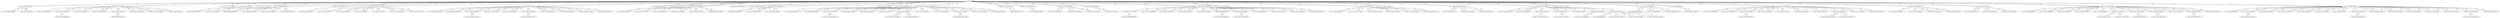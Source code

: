 graph {
n0 [label="n0 (0.0)"];
n1 [label="n1 (2.095614194869995)"];
n2 [label="n2 (3.1135501861572266)"];
n3 [label="n3 (1.4575371742248535)"];
n4 [label="n4 (3.742044687271118)"];
n5 [label="n5 (3.3360018730163574)"];
n6 [label="n6 (2.732335686683655)"];
n7 [label="n7 (2.151280164718628)"];
n8 [label="n8 (2.9545629024505615)"];
n9 [label="n9 (2.7620902061462402)"];
n10 [label="n10 (2.8793283700942993)"];
n11 [label="n11 (2.4860750436782837)"];
n12 [label="n12 (2.2187111377716064)"];
n13 [label="n13 (2.364891529083252)"];
n14 [label="n14 (2.9895962476730347)"];
n15 [label="n15 (3.74674391746521)"];
n16 [label="n16 (2.5208396911621094)"];
n17 [label="n17 (2.2023861408233643)"];
n18 [label="n18 (3.1712225675582886)"];
n19 [label="n19 (3.401695132255554)"];
n20 [label="n20 (3.3262161016464233)"];
n21 [label="n21 (1.58615243434906)"];
n22 [label="n22 (3.078918218612671)"];
n23 [label="n23 (3.531572937965393)"];
n24 [label="n24 (2.8050860166549683)"];
n25 [label="n25 (2.5326974391937256)"];
n26 [label="n26 (3.7189950942993164)"];
n27 [label="n27 (3.8645862340927124)"];
n28 [label="n28 (3.2778104543685913)"];
n29 [label="n29 (2.3575791120529175)"];
n30 [label="n30 (2.527132749557495)"];
n31 [label="n31 (1.5934089422225952)"];
n32 [label="n32 (2.7306817770004272)"];
n33 [label="n33 (3.931510806083679)"];
n34 [label="n34 (3.541082501411438)"];
n35 [label="n35 (3.214013934135437)"];
n36 [label="n36 (2.1832844018936157)"];
n37 [label="n37 (3.8227962255477905)"];
n38 [label="n38 (2.1742758750915527)"];
n39 [label="n39 (1.3342074155807495)"];
n40 [label="n40 (3.490009069442749)"];
n41 [label="n41 (2.2507834434509277)"];
n42 [label="n42 (2.852898359298706)"];
n43 [label="n43 (2.251860737800598)"];
n44 [label="n44 (2.601413130760193)"];
n45 [label="n45 (2.3504878282546997)"];
n46 [label="n46 (3.580533981323242)"];
n47 [label="n47 (2.756877303123474)"];
n48 [label="n48 (2.6614845991134644)"];
n49 [label="n49 (2.9190889596939087)"];
n50 [label="n50 (3.4948527812957764)"];
n51 [label="n51 (3.292666435241699)"];
n52 [label="n52 (2.6149957180023193)"];
n53 [label="n53 (3.36018967628479)"];
n54 [label="n54 (3.472711443901062)"];
n55 [label="n55 (2.3907065391540527)"];
n56 [label="n56 (3.823777198791504)"];
n57 [label="n57 (3.4043495655059814)"];
n58 [label="n58 (2.5876753330230713)"];
n59 [label="n59 (3.526914119720459)"];
n60 [label="n60 (2.999040722846985)"];
n61 [label="n61 (2.5073647499084473)"];
n62 [label="n62 (2.796029567718506)"];
n63 [label="n63 (2.3891485929489136)"];
n64 [label="n64 (2.1593252420425415)"];
n65 [label="n65 (1.2432540655136108)"];
n66 [label="n66 (3.245201587677002)"];
n67 [label="n67 (3.6342952251434326)"];
n68 [label="n68 (2.822216749191284)"];
n69 [label="n69 (2.2843230962753296)"];
n70 [label="n70 (3.3659588098526)"];
n71 [label="n71 (3.373307943344116)"];
n72 [label="n72 (3.227998733520508)"];
n73 [label="n73 (3.7131279706954956)"];
n74 [label="n74 (2.528601050376892)"];
n75 [label="n75 (3.3920583724975586)"];
n76 [label="n76 (3.4363033771514893)"];
n77 [label="n77 (2.4210768938064575)"];
n78 [label="n78 (2.879098057746887)"];
n79 [label="n79 (3.1444061994552612)"];
n80 [label="n80 (3.904930591583252)"];
n81 [label="n81 (2.286919116973877)"];
n82 [label="n82 (2.543503761291504)"];
n83 [label="n83 (2.2940404415130615)"];
n84 [label="n84 (2.9464218616485596)"];
n85 [label="n85 (3.256697654724121)"];
n86 [label="n86 (2.9264272451400757)"];
n87 [label="n87 (2.927902579307556)"];
n88 [label="n88 (3.7782446146011353)"];
n89 [label="n89 (3.315905451774597)"];
n90 [label="n90 (3.0122244358062744)"];
n91 [label="n91 (2.8444327116012573)"];
n92 [label="n92 (2.9332919120788574)"];
n93 [label="n93 (3.1479660272598267)"];
n94 [label="n94 (2.4769142866134644)"];
n95 [label="n95 (1.9221397638320923)"];
n96 [label="n96 (3.7273025512695312)"];
n97 [label="n97 (3.176249384880066)"];
n98 [label="n98 (2.179172158241272)"];
n99 [label="n99 (2.94642436504364)"];
n100 [label="n100 (2.6348201036453247)"];
n101 [label="n101 (2.520807981491089)"];
n102 [label="n102 (2.9404407739639282)"];
n103 [label="n103 (2.7530633211135864)"];
n104 [label="n104 (2.3930822610855103)"];
n105 [label="n105 (3.578974723815918)"];
n106 [label="n106 (3.3212043046951294)"];
n107 [label="n107 (2.631290316581726)"];
n108 [label="n108 (1.9220221042633057)"];
n109 [label="n109 (2.5663589239120483)"];
n110 [label="n110 (3.9536458253860474)"];
n111 [label="n111 (2.5998785495758057)"];
n112 [label="n112 (3.3272488117218018)"];
n113 [label="n113 (3.5118608474731445)"];
n114 [label="n114 (3.0087380409240723)"];
n115 [label="n115 (3.7221109867095947)"];
n116 [label="n116 (3.3544448614120483)"];
n117 [label="n117 (3.1925498247146606)"];
n118 [label="n118 (2.4927107095718384)"];
n119 [label="n119 (3.0664713382720947)"];
n120 [label="n120 (4.0083383321762085)"];
n121 [label="n121 (3.467618227005005)"];
n122 [label="n122 (3.0484927892684937)"];
n123 [label="n123 (3.450177550315857)"];
n124 [label="n124 (2.7558767795562744)"];
n125 [label="n125 (3.4574207067489624)"];
n126 [label="n126 (2.4031684398651123)"];
n127 [label="n127 (3.875936269760132)"];
n128 [label="n128 (4.042543888092041)"];
n129 [label="n129 (3.475661277770996)"];
n130 [label="n130 (2.9674445390701294)"];
n131 [label="n131 (2.6597200632095337)"];
n132 [label="n132 (3.2572542428970337)"];
n133 [label="n133 (2.9260358810424805)"];
n134 [label="n134 (2.282265305519104)"];
n135 [label="n135 (2.451704263687134)"];
n136 [label="n136 (1.012003779411316)"];
n137 [label="n137 (3.0731412172317505)"];
n138 [label="n138 (2.204435110092163)"];
n139 [label="n139 (2.7918150424957275)"];
n140 [label="n140 (2.711422324180603)"];
n141 [label="n141 (3.6304900646209717)"];
n142 [label="n142 (2.6518056392669678)"];
n143 [label="n143 (3.145105481147766)"];
n144 [label="n144 (1.903960943222046)"];
n145 [label="n145 (2.4198864698410034)"];
n146 [label="n146 (2.8194780349731445)"];
n147 [label="n147 (3.697119951248169)"];
n148 [label="n148 (1.0438578128814697)"];
n149 [label="n149 (2.8149205446243286)"];
n150 [label="n150 (3.1833865642547607)"];
n151 [label="n151 (3.450223445892334)"];
n152 [label="n152 (3.607421636581421)"];
n153 [label="n153 (2.6736360788345337)"];
n154 [label="n154 (1.88821542263031)"];
n155 [label="n155 (3.522903323173523)"];
n156 [label="n156 (2.9611676931381226)"];
n157 [label="n157 (3.3470622301101685)"];
n158 [label="n158 (1.7945058345794678)"];
n159 [label="n159 (2.451316237449646)"];
n160 [label="n160 (3.3497021198272705)"];
n161 [label="n161 (4.102025389671326)"];
n162 [label="n162 (3.7422244548797607)"];
n163 [label="n163 (1.2182176113128662)"];
n164 [label="n164 (3.0458391904830933)"];
n165 [label="n165 (2.663068413734436)"];
n166 [label="n166 (2.9985333681106567)"];
n167 [label="n167 (3.8492980003356934)"];
n168 [label="n168 (2.9334359169006348)"];
n169 [label="n169 (2.8510992527008057)"];
n170 [label="n170 (3.681231379508972)"];
n171 [label="n171 (2.7101606130599976)"];
n172 [label="n172 (3.5207812786102295)"];
n173 [label="n173 (2.4439282417297363)"];
n174 [label="n174 (1.8268171548843384)"];
n175 [label="n175 (2.550342559814453)"];
n176 [label="n176 (3.279481053352356)"];
n177 [label="n177 (2.618560552597046)"];
n178 [label="n178 (3.383295178413391)"];
n179 [label="n179 (3.864837884902954)"];
n180 [label="n180 (1.4378479719161987)"];
n181 [label="n181 (2.998623490333557)"];
n182 [label="n182 (3.538535714149475)"];
n183 [label="n183 (2.6441619396209717)"];
n184 [label="n184 (1.8230278491973877)"];
n185 [label="n185 (3.134673833847046)"];
n186 [label="n186 (3.0694628953933716)"];
n187 [label="n187 (3.584529757499695)"];
n188 [label="n188 (3.037608027458191)"];
n189 [label="n189 (2.01677143573761)"];
n190 [label="n190 (1.1140813827514648)"];
n191 [label="n191 (2.4919480085372925)"];
n192 [label="n192 (3.0720722675323486)"];
n193 [label="n193 (2.8471689224243164)"];
n194 [label="n194 (2.8662489652633667)"];
n195 [label="n195 (3.033255457878113)"];
n196 [label="n196 (2.1437708139419556)"];
n197 [label="n197 (1.052464485168457)"];
n198 [label="n198 (3.092900514602661)"];
n199 [label="n199 (2.5891631841659546)"];
n0 -- n190 [weight=1.0 label=1.0];
n0 -- n108 [weight=1.0 label=1.0];
n0 -- n136 [weight=1.0 label=1.0];
n0 -- n1 [weight=1.0 label=1.0];
n0 -- n184 [weight=1.0 label=1.0];
n0 -- n92 [weight=1.0 label=1.0];
n0 -- n144 [weight=1.0 label=1.0];
n0 -- n145 [weight=1.0 label=1.0];
n0 -- n158 [weight=1.0 label=1.0];
n0 -- n174 [weight=1.0 label=1.0];
n0 -- n180 [weight=1.0 label=1.0];
n0 -- n3 [weight=1.0 label=1.0];
n0 -- n103 [weight=1.0 label=1.0];
n0 -- n157 [weight=1.0 label=1.0];
n0 -- n31 [weight=1.0 label=1.0];
n0 -- n148 [weight=1.0 label=1.0];
n0 -- n173 [weight=1.0 label=1.0];
n0 -- n139 [weight=1.0 label=1.0];
n0 -- n66 [weight=1.0 label=1.0];
n0 -- n175 [weight=1.0 label=1.0];
n0 -- n39 [weight=1.0 label=1.0];
n0 -- n12 [weight=1.0 label=1.0];
n0 -- n65 [weight=1.0 label=1.0];
n0 -- n0 [weight=1.0 label=1.0];
n0 -- n163 [weight=1.0 label=1.0];
n0 -- n154 [weight=1.0 label=1.0];
n0 -- n102 [weight=1.0 label=1.0];
n0 -- n131 [weight=1.0 label=1.0];
n0 -- n189 [weight=1.0 label=1.0];
n0 -- n38 [weight=1.0 label=1.0];
n0 -- n121 [weight=1.0 label=1.0];
n0 -- n95 [weight=1.0 label=1.0];
n0 -- n149 [weight=1.0 label=1.0];
n0 -- n0 [weight=1.0 label=1.0];
n0 -- n138 [weight=1.0 label=1.0];
n0 -- n21 [weight=1.0 label=1.0];
n0 -- n197 [weight=1.0 label=1.0];
n0 -- n30 [weight=1.0 label=1.0];
n1 -- n0 [weight=1.0 label=1.0];
n1 -- n53 [weight=1.0 label=1.0];
n1 -- n51 [weight=1.0 label=1.0];
n2 -- n163 [weight=1.0 label=1.0];
n3 -- n90 [weight=1.0 label=1.0];
n3 -- n119 [weight=1.0 label=1.0];
n3 -- n0 [weight=1.0 label=1.0];
n3 -- n28 [weight=1.0 label=1.0];
n3 -- n188 [weight=1.0 label=1.0];
n3 -- n52 [weight=1.0 label=1.0];
n3 -- n169 [weight=1.0 label=1.0];
n3 -- n47 [weight=1.0 label=1.0];
n3 -- n107 [weight=1.0 label=1.0];
n4 -- n98 [weight=1.0 label=1.0];
n5 -- n95 [weight=1.0 label=1.0];
n6 -- n197 [weight=1.0 label=1.0];
n7 -- n67 [weight=1.0 label=1.0];
n7 -- n197 [weight=1.0 label=1.0];
n8 -- n39 [weight=1.0 label=1.0];
n9 -- n65 [weight=1.0 label=1.0];
n10 -- n163 [weight=1.0 label=1.0];
n11 -- n197 [weight=1.0 label=1.0];
n12 -- n0 [weight=1.0 label=1.0];
n13 -- n190 [weight=1.0 label=1.0];
n14 -- n148 [weight=1.0 label=1.0];
n14 -- n128 [weight=1.0 label=1.0];
n15 -- n145 [weight=1.0 label=1.0];
n16 -- n65 [weight=1.0 label=1.0];
n17 -- n136 [weight=1.0 label=1.0];
n18 -- n148 [weight=1.0 label=1.0];
n19 -- n31 [weight=1.0 label=1.0];
n20 -- n180 [weight=1.0 label=1.0];
n21 -- n40 [weight=1.0 label=1.0];
n21 -- n0 [weight=1.0 label=1.0];
n22 -- n189 [weight=1.0 label=1.0];
n23 -- n39 [weight=1.0 label=1.0];
n24 -- n31 [weight=1.0 label=1.0];
n25 -- n163 [weight=1.0 label=1.0];
n25 -- n88 [weight=1.0 label=1.0];
n26 -- n82 [weight=1.0 label=1.0];
n27 -- n148 [weight=1.0 label=1.0];
n28 -- n3 [weight=1.0 label=1.0];
n29 -- n115 [weight=1.0 label=1.0];
n29 -- n136 [weight=1.0 label=1.0];
n30 -- n0 [weight=1.0 label=1.0];
n31 -- n142 [weight=1.0 label=1.0];
n31 -- n0 [weight=1.0 label=1.0];
n31 -- n24 [weight=1.0 label=1.0];
n31 -- n19 [weight=1.0 label=1.0];
n31 -- n111 [weight=1.0 label=1.0];
n31 -- n129 [weight=1.0 label=1.0];
n32 -- n197 [weight=1.0 label=1.0];
n33 -- n47 [weight=1.0 label=1.0];
n34 -- n95 [weight=1.0 label=1.0];
n35 -- n158 [weight=1.0 label=1.0];
n36 -- n148 [weight=1.0 label=1.0];
n37 -- n197 [weight=1.0 label=1.0];
n38 -- n96 [weight=1.0 label=1.0];
n38 -- n0 [weight=1.0 label=1.0];
n39 -- n72 [weight=1.0 label=1.0];
n39 -- n74 [weight=1.0 label=1.0];
n39 -- n156 [weight=1.0 label=1.0];
n39 -- n132 [weight=1.0 label=1.0];
n39 -- n23 [weight=1.0 label=1.0];
n39 -- n0 [weight=1.0 label=1.0];
n39 -- n8 [weight=1.0 label=1.0];
n40 -- n21 [weight=1.0 label=1.0];
n41 -- n76 [weight=1.0 label=1.0];
n41 -- n163 [weight=1.0 label=1.0];
n42 -- n148 [weight=1.0 label=1.0];
n43 -- n190 [weight=1.0 label=1.0];
n44 -- n197 [weight=1.0 label=1.0];
n45 -- n65 [weight=1.0 label=1.0];
n45 -- n113 [weight=1.0 label=1.0];
n46 -- n118 [weight=1.0 label=1.0];
n47 -- n3 [weight=1.0 label=1.0];
n47 -- n33 [weight=1.0 label=1.0];
n48 -- n136 [weight=1.0 label=1.0];
n49 -- n110 [weight=1.0 label=1.0];
n49 -- n148 [weight=1.0 label=1.0];
n50 -- n159 [weight=1.0 label=1.0];
n51 -- n1 [weight=1.0 label=1.0];
n52 -- n3 [weight=1.0 label=1.0];
n53 -- n1 [weight=1.0 label=1.0];
n54 -- n180 [weight=1.0 label=1.0];
n55 -- n136 [weight=1.0 label=1.0];
n56 -- n98 [weight=1.0 label=1.0];
n57 -- n184 [weight=1.0 label=1.0];
n58 -- n65 [weight=1.0 label=1.0];
n59 -- n158 [weight=1.0 label=1.0];
n60 -- n108 [weight=1.0 label=1.0];
n61 -- n65 [weight=1.0 label=1.0];
n62 -- n197 [weight=1.0 label=1.0];
n63 -- n148 [weight=1.0 label=1.0];
n63 -- n147 [weight=1.0 label=1.0];
n64 -- n197 [weight=1.0 label=1.0];
n64 -- n71 [weight=1.0 label=1.0];
n65 -- n194 [weight=1.0 label=1.0];
n65 -- n58 [weight=1.0 label=1.0];
n65 -- n0 [weight=1.0 label=1.0];
n65 -- n9 [weight=1.0 label=1.0];
n65 -- n165 [weight=1.0 label=1.0];
n65 -- n104 [weight=1.0 label=1.0];
n65 -- n126 [weight=1.0 label=1.0];
n65 -- n45 [weight=1.0 label=1.0];
n65 -- n133 [weight=1.0 label=1.0];
n65 -- n16 [weight=1.0 label=1.0];
n65 -- n61 [weight=1.0 label=1.0];
n66 -- n0 [weight=1.0 label=1.0];
n67 -- n7 [weight=1.0 label=1.0];
n68 -- n190 [weight=1.0 label=1.0];
n69 -- n197 [weight=1.0 label=1.0];
n70 -- n134 [weight=1.0 label=1.0];
n71 -- n64 [weight=1.0 label=1.0];
n72 -- n39 [weight=1.0 label=1.0];
n73 -- n109 [weight=1.0 label=1.0];
n74 -- n39 [weight=1.0 label=1.0];
n75 -- n83 [weight=1.0 label=1.0];
n76 -- n41 [weight=1.0 label=1.0];
n77 -- n148 [weight=1.0 label=1.0];
n78 -- n163 [weight=1.0 label=1.0];
n79 -- n154 [weight=1.0 label=1.0];
n80 -- n107 [weight=1.0 label=1.0];
n81 -- n136 [weight=1.0 label=1.0];
n82 -- n180 [weight=1.0 label=1.0];
n82 -- n26 [weight=1.0 label=1.0];
n83 -- n136 [weight=1.0 label=1.0];
n83 -- n75 [weight=1.0 label=1.0];
n83 -- n179 [weight=1.0 label=1.0];
n84 -- n174 [weight=1.0 label=1.0];
n85 -- n138 [weight=1.0 label=1.0];
n86 -- n180 [weight=1.0 label=1.0];
n87 -- n174 [weight=1.0 label=1.0];
n88 -- n25 [weight=1.0 label=1.0];
n89 -- n180 [weight=1.0 label=1.0];
n90 -- n3 [weight=1.0 label=1.0];
n91 -- n180 [weight=1.0 label=1.0];
n92 -- n0 [weight=1.0 label=1.0];
n93 -- n190 [weight=1.0 label=1.0];
n94 -- n197 [weight=1.0 label=1.0];
n95 -- n105 [weight=1.0 label=1.0];
n95 -- n160 [weight=1.0 label=1.0];
n95 -- n0 [weight=1.0 label=1.0];
n95 -- n166 [weight=1.0 label=1.0];
n95 -- n34 [weight=1.0 label=1.0];
n95 -- n99 [weight=1.0 label=1.0];
n95 -- n5 [weight=1.0 label=1.0];
n96 -- n38 [weight=1.0 label=1.0];
n97 -- n190 [weight=1.0 label=1.0];
n98 -- n4 [weight=1.0 label=1.0];
n98 -- n56 [weight=1.0 label=1.0];
n98 -- n190 [weight=1.0 label=1.0];
n99 -- n95 [weight=1.0 label=1.0];
n100 -- n148 [weight=1.0 label=1.0];
n101 -- n197 [weight=1.0 label=1.0];
n102 -- n0 [weight=1.0 label=1.0];
n103 -- n0 [weight=1.0 label=1.0];
n104 -- n127 [weight=1.0 label=1.0];
n104 -- n65 [weight=1.0 label=1.0];
n105 -- n95 [weight=1.0 label=1.0];
n106 -- n144 [weight=1.0 label=1.0];
n107 -- n80 [weight=1.0 label=1.0];
n107 -- n3 [weight=1.0 label=1.0];
n108 -- n0 [weight=1.0 label=1.0];
n108 -- n114 [weight=1.0 label=1.0];
n108 -- n60 [weight=1.0 label=1.0];
n108 -- n117 [weight=1.0 label=1.0];
n109 -- n73 [weight=1.0 label=1.0];
n109 -- n163 [weight=1.0 label=1.0];
n110 -- n49 [weight=1.0 label=1.0];
n111 -- n31 [weight=1.0 label=1.0];
n112 -- n134 [weight=1.0 label=1.0];
n113 -- n45 [weight=1.0 label=1.0];
n114 -- n108 [weight=1.0 label=1.0];
n115 -- n29 [weight=1.0 label=1.0];
n116 -- n134 [weight=1.0 label=1.0];
n117 -- n108 [weight=1.0 label=1.0];
n118 -- n190 [weight=1.0 label=1.0];
n118 -- n46 [weight=1.0 label=1.0];
n119 -- n3 [weight=1.0 label=1.0];
n120 -- n134 [weight=1.0 label=1.0];
n121 -- n0 [weight=1.0 label=1.0];
n122 -- n161 [weight=1.0 label=1.0];
n122 -- n190 [weight=1.0 label=1.0];
n123 -- n190 [weight=1.0 label=1.0];
n124 -- n180 [weight=1.0 label=1.0];
n125 -- n184 [weight=1.0 label=1.0];
n126 -- n65 [weight=1.0 label=1.0];
n127 -- n104 [weight=1.0 label=1.0];
n128 -- n14 [weight=1.0 label=1.0];
n129 -- n31 [weight=1.0 label=1.0];
n130 -- n174 [weight=1.0 label=1.0];
n131 -- n0 [weight=1.0 label=1.0];
n131 -- n162 [weight=1.0 label=1.0];
n132 -- n39 [weight=1.0 label=1.0];
n133 -- n65 [weight=1.0 label=1.0];
n134 -- n112 [weight=1.0 label=1.0];
n134 -- n116 [weight=1.0 label=1.0];
n134 -- n163 [weight=1.0 label=1.0];
n134 -- n70 [weight=1.0 label=1.0];
n134 -- n120 [weight=1.0 label=1.0];
n135 -- n170 [weight=1.0 label=1.0];
n135 -- n180 [weight=1.0 label=1.0];
n135 -- n155 [weight=1.0 label=1.0];
n136 -- n0 [weight=1.0 label=1.0];
n136 -- n171 [weight=1.0 label=1.0];
n136 -- n159 [weight=1.0 label=1.0];
n136 -- n181 [weight=1.0 label=1.0];
n136 -- n153 [weight=1.0 label=1.0];
n136 -- n29 [weight=1.0 label=1.0];
n136 -- n48 [weight=1.0 label=1.0];
n136 -- n81 [weight=1.0 label=1.0];
n136 -- n55 [weight=1.0 label=1.0];
n136 -- n17 [weight=1.0 label=1.0];
n136 -- n83 [weight=1.0 label=1.0];
n136 -- n152 [weight=1.0 label=1.0];
n137 -- n154 [weight=1.0 label=1.0];
n138 -- n85 [weight=1.0 label=1.0];
n138 -- n0 [weight=1.0 label=1.0];
n139 -- n167 [weight=1.0 label=1.0];
n139 -- n0 [weight=1.0 label=1.0];
n140 -- n180 [weight=1.0 label=1.0];
n141 -- n177 [weight=1.0 label=1.0];
n142 -- n31 [weight=1.0 label=1.0];
n143 -- n154 [weight=1.0 label=1.0];
n144 -- n106 [weight=1.0 label=1.0];
n144 -- n0 [weight=1.0 label=1.0];
n144 -- n164 [weight=1.0 label=1.0];
n144 -- n195 [weight=1.0 label=1.0];
n145 -- n15 [weight=1.0 label=1.0];
n145 -- n0 [weight=1.0 label=1.0];
n146 -- n158 [weight=1.0 label=1.0];
n147 -- n63 [weight=1.0 label=1.0];
n148 -- n36 [weight=1.0 label=1.0];
n148 -- n49 [weight=1.0 label=1.0];
n148 -- n168 [weight=1.0 label=1.0];
n148 -- n42 [weight=1.0 label=1.0];
n148 -- n183 [weight=1.0 label=1.0];
n148 -- n77 [weight=1.0 label=1.0];
n148 -- n14 [weight=1.0 label=1.0];
n148 -- n18 [weight=1.0 label=1.0];
n148 -- n100 [weight=1.0 label=1.0];
n148 -- n0 [weight=1.0 label=1.0];
n148 -- n27 [weight=1.0 label=1.0];
n148 -- n63 [weight=1.0 label=1.0];
n149 -- n0 [weight=1.0 label=1.0];
n150 -- n189 [weight=1.0 label=1.0];
n151 -- n197 [weight=1.0 label=1.0];
n152 -- n136 [weight=1.0 label=1.0];
n153 -- n136 [weight=1.0 label=1.0];
n154 -- n143 [weight=1.0 label=1.0];
n154 -- n185 [weight=1.0 label=1.0];
n154 -- n79 [weight=1.0 label=1.0];
n154 -- n137 [weight=1.0 label=1.0];
n154 -- n0 [weight=1.0 label=1.0];
n154 -- n176 [weight=1.0 label=1.0];
n154 -- n186 [weight=1.0 label=1.0];
n155 -- n135 [weight=1.0 label=1.0];
n156 -- n39 [weight=1.0 label=1.0];
n157 -- n0 [weight=1.0 label=1.0];
n158 -- n59 [weight=1.0 label=1.0];
n158 -- n146 [weight=1.0 label=1.0];
n158 -- n0 [weight=1.0 label=1.0];
n158 -- n35 [weight=1.0 label=1.0];
n159 -- n50 [weight=1.0 label=1.0];
n159 -- n136 [weight=1.0 label=1.0];
n160 -- n95 [weight=1.0 label=1.0];
n161 -- n122 [weight=1.0 label=1.0];
n162 -- n131 [weight=1.0 label=1.0];
n163 -- n78 [weight=1.0 label=1.0];
n163 -- n0 [weight=1.0 label=1.0];
n163 -- n109 [weight=1.0 label=1.0];
n163 -- n25 [weight=1.0 label=1.0];
n163 -- n41 [weight=1.0 label=1.0];
n163 -- n10 [weight=1.0 label=1.0];
n163 -- n134 [weight=1.0 label=1.0];
n163 -- n2 [weight=1.0 label=1.0];
n164 -- n144 [weight=1.0 label=1.0];
n165 -- n65 [weight=1.0 label=1.0];
n166 -- n95 [weight=1.0 label=1.0];
n167 -- n139 [weight=1.0 label=1.0];
n168 -- n148 [weight=1.0 label=1.0];
n169 -- n3 [weight=1.0 label=1.0];
n170 -- n135 [weight=1.0 label=1.0];
n171 -- n136 [weight=1.0 label=1.0];
n172 -- n196 [weight=1.0 label=1.0];
n173 -- n0 [weight=1.0 label=1.0];
n174 -- n0 [weight=1.0 label=1.0];
n174 -- n87 [weight=1.0 label=1.0];
n174 -- n130 [weight=1.0 label=1.0];
n174 -- n84 [weight=1.0 label=1.0];
n175 -- n187 [weight=1.0 label=1.0];
n175 -- n0 [weight=1.0 label=1.0];
n176 -- n154 [weight=1.0 label=1.0];
n177 -- n141 [weight=1.0 label=1.0];
n177 -- n190 [weight=1.0 label=1.0];
n178 -- n190 [weight=1.0 label=1.0];
n179 -- n83 [weight=1.0 label=1.0];
n180 -- n124 [weight=1.0 label=1.0];
n180 -- n91 [weight=1.0 label=1.0];
n180 -- n0 [weight=1.0 label=1.0];
n180 -- n54 [weight=1.0 label=1.0];
n180 -- n140 [weight=1.0 label=1.0];
n180 -- n135 [weight=1.0 label=1.0];
n180 -- n193 [weight=1.0 label=1.0];
n180 -- n20 [weight=1.0 label=1.0];
n180 -- n86 [weight=1.0 label=1.0];
n180 -- n82 [weight=1.0 label=1.0];
n180 -- n89 [weight=1.0 label=1.0];
n181 -- n136 [weight=1.0 label=1.0];
n182 -- n184 [weight=1.0 label=1.0];
n183 -- n148 [weight=1.0 label=1.0];
n184 -- n57 [weight=1.0 label=1.0];
n184 -- n182 [weight=1.0 label=1.0];
n184 -- n0 [weight=1.0 label=1.0];
n184 -- n125 [weight=1.0 label=1.0];
n184 -- n198 [weight=1.0 label=1.0];
n185 -- n154 [weight=1.0 label=1.0];
n186 -- n154 [weight=1.0 label=1.0];
n187 -- n175 [weight=1.0 label=1.0];
n188 -- n3 [weight=1.0 label=1.0];
n189 -- n0 [weight=1.0 label=1.0];
n189 -- n192 [weight=1.0 label=1.0];
n189 -- n22 [weight=1.0 label=1.0];
n189 -- n150 [weight=1.0 label=1.0];
n190 -- n123 [weight=1.0 label=1.0];
n190 -- n43 [weight=1.0 label=1.0];
n190 -- n177 [weight=1.0 label=1.0];
n190 -- n98 [weight=1.0 label=1.0];
n190 -- n93 [weight=1.0 label=1.0];
n190 -- n97 [weight=1.0 label=1.0];
n190 -- n178 [weight=1.0 label=1.0];
n190 -- n13 [weight=1.0 label=1.0];
n190 -- n68 [weight=1.0 label=1.0];
n190 -- n118 [weight=1.0 label=1.0];
n190 -- n0 [weight=1.0 label=1.0];
n190 -- n122 [weight=1.0 label=1.0];
n191 -- n197 [weight=1.0 label=1.0];
n192 -- n189 [weight=1.0 label=1.0];
n193 -- n180 [weight=1.0 label=1.0];
n194 -- n65 [weight=1.0 label=1.0];
n195 -- n144 [weight=1.0 label=1.0];
n196 -- n197 [weight=1.0 label=1.0];
n196 -- n172 [weight=1.0 label=1.0];
n197 -- n94 [weight=1.0 label=1.0];
n197 -- n151 [weight=1.0 label=1.0];
n197 -- n199 [weight=1.0 label=1.0];
n197 -- n69 [weight=1.0 label=1.0];
n197 -- n44 [weight=1.0 label=1.0];
n197 -- n64 [weight=1.0 label=1.0];
n197 -- n6 [weight=1.0 label=1.0];
n197 -- n37 [weight=1.0 label=1.0];
n197 -- n196 [weight=1.0 label=1.0];
n197 -- n32 [weight=1.0 label=1.0];
n197 -- n62 [weight=1.0 label=1.0];
n197 -- n11 [weight=1.0 label=1.0];
n197 -- n0 [weight=1.0 label=1.0];
n197 -- n191 [weight=1.0 label=1.0];
n197 -- n7 [weight=1.0 label=1.0];
n197 -- n101 [weight=1.0 label=1.0];
n198 -- n184 [weight=1.0 label=1.0];
n199 -- n197 [weight=1.0 label=1.0];
}
